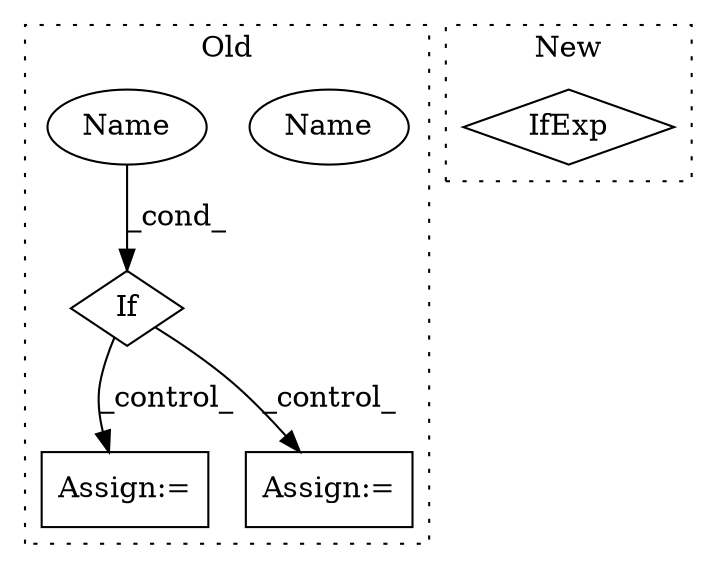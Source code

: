 digraph G {
subgraph cluster0 {
1 [label="If" a="96" s="19917,19930" l="3,14" shape="diamond"];
3 [label="Assign:=" a="68" s="19992" l="3" shape="box"];
4 [label="Name" a="87" s="19920" l="10" shape="ellipse"];
5 [label="Assign:=" a="68" s="19952" l="3" shape="box"];
6 [label="Name" a="87" s="19920" l="10" shape="ellipse"];
label = "Old";
style="dotted";
}
subgraph cluster1 {
2 [label="IfExp" a="51" s="21398,21418" l="4,6" shape="diamond"];
label = "New";
style="dotted";
}
1 -> 5 [label="_control_"];
1 -> 3 [label="_control_"];
6 -> 1 [label="_cond_"];
}